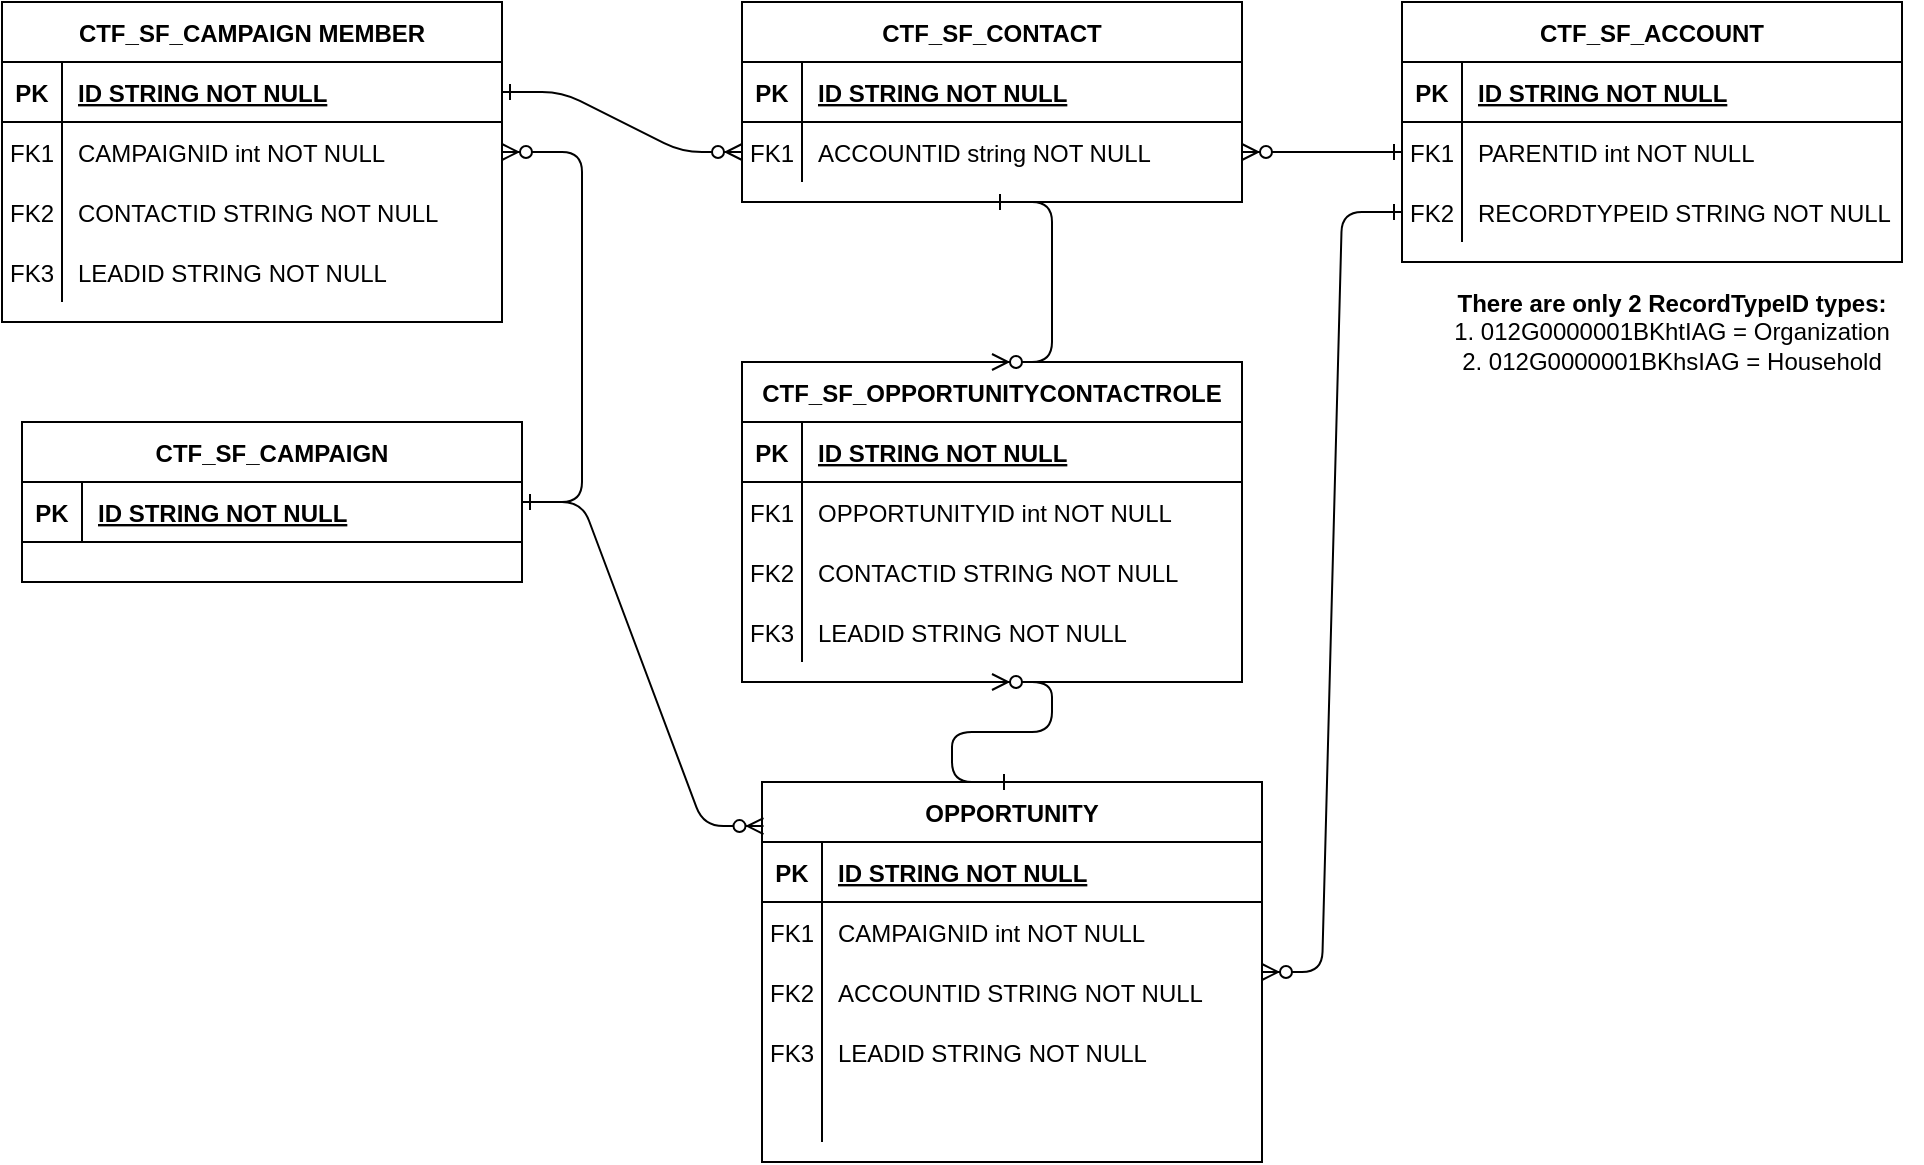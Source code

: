 <mxfile>
    <diagram id="R2lEEEUBdFMjLlhIrx00" name="Page-1">
        <mxGraphModel dx="786" dy="575" grid="1" gridSize="10" guides="1" tooltips="1" connect="1" arrows="1" fold="1" page="1" pageScale="1" pageWidth="850" pageHeight="1100" math="0" shadow="0" extFonts="Permanent Marker^https://fonts.googleapis.com/css?family=Permanent+Marker">
            <root>
                <mxCell id="0"/>
                <mxCell id="1" parent="0"/>
                <mxCell id="C-vyLk0tnHw3VtMMgP7b-1" value="" style="edgeStyle=entityRelationEdgeStyle;endArrow=ERzeroToMany;startArrow=ERone;endFill=1;startFill=0;" parent="1" source="C-vyLk0tnHw3VtMMgP7b-23" target="C-vyLk0tnHw3VtMMgP7b-6" edge="1">
                    <mxGeometry width="100" height="100" relative="1" as="geometry">
                        <mxPoint x="340" y="720" as="sourcePoint"/>
                        <mxPoint x="440" y="620" as="targetPoint"/>
                    </mxGeometry>
                </mxCell>
                <mxCell id="C-vyLk0tnHw3VtMMgP7b-12" value="" style="edgeStyle=entityRelationEdgeStyle;endArrow=ERzeroToMany;startArrow=ERone;endFill=1;startFill=0;" parent="1" source="C-vyLk0tnHw3VtMMgP7b-3" target="C-vyLk0tnHw3VtMMgP7b-17" edge="1">
                    <mxGeometry width="100" height="100" relative="1" as="geometry">
                        <mxPoint x="400" y="180" as="sourcePoint"/>
                        <mxPoint x="460" y="205" as="targetPoint"/>
                    </mxGeometry>
                </mxCell>
                <mxCell id="C-vyLk0tnHw3VtMMgP7b-2" value="CTF_SF_CAMPAIGN MEMBER" style="shape=table;startSize=30;container=1;collapsible=1;childLayout=tableLayout;fixedRows=1;rowLines=0;fontStyle=1;align=center;resizeLast=1;" parent="1" vertex="1">
                    <mxGeometry x="140" y="10" width="250" height="160" as="geometry">
                        <mxRectangle x="450" y="120" width="150" height="30" as="alternateBounds"/>
                    </mxGeometry>
                </mxCell>
                <mxCell id="C-vyLk0tnHw3VtMMgP7b-3" value="" style="shape=partialRectangle;collapsible=0;dropTarget=0;pointerEvents=0;fillColor=none;points=[[0,0.5],[1,0.5]];portConstraint=eastwest;top=0;left=0;right=0;bottom=1;" parent="C-vyLk0tnHw3VtMMgP7b-2" vertex="1">
                    <mxGeometry y="30" width="250" height="30" as="geometry"/>
                </mxCell>
                <mxCell id="C-vyLk0tnHw3VtMMgP7b-4" value="PK" style="shape=partialRectangle;overflow=hidden;connectable=0;fillColor=none;top=0;left=0;bottom=0;right=0;fontStyle=1;" parent="C-vyLk0tnHw3VtMMgP7b-3" vertex="1">
                    <mxGeometry width="30" height="30" as="geometry"/>
                </mxCell>
                <mxCell id="C-vyLk0tnHw3VtMMgP7b-5" value="ID STRING NOT NULL " style="shape=partialRectangle;overflow=hidden;connectable=0;fillColor=none;top=0;left=0;bottom=0;right=0;align=left;spacingLeft=6;fontStyle=5;" parent="C-vyLk0tnHw3VtMMgP7b-3" vertex="1">
                    <mxGeometry x="30" width="220" height="30" as="geometry"/>
                </mxCell>
                <mxCell id="C-vyLk0tnHw3VtMMgP7b-6" value="" style="shape=partialRectangle;collapsible=0;dropTarget=0;pointerEvents=0;fillColor=none;points=[[0,0.5],[1,0.5]];portConstraint=eastwest;top=0;left=0;right=0;bottom=0;" parent="C-vyLk0tnHw3VtMMgP7b-2" vertex="1">
                    <mxGeometry y="60" width="250" height="30" as="geometry"/>
                </mxCell>
                <mxCell id="C-vyLk0tnHw3VtMMgP7b-7" value="FK1" style="shape=partialRectangle;overflow=hidden;connectable=0;fillColor=none;top=0;left=0;bottom=0;right=0;" parent="C-vyLk0tnHw3VtMMgP7b-6" vertex="1">
                    <mxGeometry width="30" height="30" as="geometry"/>
                </mxCell>
                <mxCell id="C-vyLk0tnHw3VtMMgP7b-8" value="CAMPAIGNID int NOT NULL" style="shape=partialRectangle;overflow=hidden;connectable=0;fillColor=none;top=0;left=0;bottom=0;right=0;align=left;spacingLeft=6;" parent="C-vyLk0tnHw3VtMMgP7b-6" vertex="1">
                    <mxGeometry x="30" width="220" height="30" as="geometry"/>
                </mxCell>
                <mxCell id="C-vyLk0tnHw3VtMMgP7b-9" value="" style="shape=partialRectangle;collapsible=0;dropTarget=0;pointerEvents=0;fillColor=none;points=[[0,0.5],[1,0.5]];portConstraint=eastwest;top=0;left=0;right=0;bottom=0;" parent="C-vyLk0tnHw3VtMMgP7b-2" vertex="1">
                    <mxGeometry y="90" width="250" height="30" as="geometry"/>
                </mxCell>
                <mxCell id="C-vyLk0tnHw3VtMMgP7b-10" value="FK2" style="shape=partialRectangle;overflow=hidden;connectable=0;fillColor=none;top=0;left=0;bottom=0;right=0;" parent="C-vyLk0tnHw3VtMMgP7b-9" vertex="1">
                    <mxGeometry width="30" height="30" as="geometry"/>
                </mxCell>
                <mxCell id="C-vyLk0tnHw3VtMMgP7b-11" value="CONTACTID STRING NOT NULL" style="shape=partialRectangle;overflow=hidden;connectable=0;fillColor=none;top=0;left=0;bottom=0;right=0;align=left;spacingLeft=6;" parent="C-vyLk0tnHw3VtMMgP7b-9" vertex="1">
                    <mxGeometry x="30" width="220" height="30" as="geometry"/>
                </mxCell>
                <mxCell id="n5yl7cHQrkEVSj0UQ_Ea-1" value="" style="shape=partialRectangle;collapsible=0;dropTarget=0;pointerEvents=0;fillColor=none;points=[[0,0.5],[1,0.5]];portConstraint=eastwest;top=0;left=0;right=0;bottom=0;" parent="C-vyLk0tnHw3VtMMgP7b-2" vertex="1">
                    <mxGeometry y="120" width="250" height="30" as="geometry"/>
                </mxCell>
                <mxCell id="n5yl7cHQrkEVSj0UQ_Ea-2" value="FK3" style="shape=partialRectangle;overflow=hidden;connectable=0;fillColor=none;top=0;left=0;bottom=0;right=0;" parent="n5yl7cHQrkEVSj0UQ_Ea-1" vertex="1">
                    <mxGeometry width="30" height="30" as="geometry"/>
                </mxCell>
                <mxCell id="n5yl7cHQrkEVSj0UQ_Ea-3" value="LEADID STRING NOT NULL" style="shape=partialRectangle;overflow=hidden;connectable=0;fillColor=none;top=0;left=0;bottom=0;right=0;align=left;spacingLeft=6;" parent="n5yl7cHQrkEVSj0UQ_Ea-1" vertex="1">
                    <mxGeometry x="30" width="220" height="30" as="geometry"/>
                </mxCell>
                <mxCell id="C-vyLk0tnHw3VtMMgP7b-13" value="CTF_SF_CONTACT" style="shape=table;startSize=30;container=1;collapsible=1;childLayout=tableLayout;fixedRows=1;rowLines=0;fontStyle=1;align=center;resizeLast=1;" parent="1" vertex="1">
                    <mxGeometry x="510" y="10" width="250" height="100" as="geometry"/>
                </mxCell>
                <mxCell id="C-vyLk0tnHw3VtMMgP7b-14" value="" style="shape=partialRectangle;collapsible=0;dropTarget=0;pointerEvents=0;fillColor=none;points=[[0,0.5],[1,0.5]];portConstraint=eastwest;top=0;left=0;right=0;bottom=1;" parent="C-vyLk0tnHw3VtMMgP7b-13" vertex="1">
                    <mxGeometry y="30" width="250" height="30" as="geometry"/>
                </mxCell>
                <mxCell id="C-vyLk0tnHw3VtMMgP7b-15" value="PK" style="shape=partialRectangle;overflow=hidden;connectable=0;fillColor=none;top=0;left=0;bottom=0;right=0;fontStyle=1;" parent="C-vyLk0tnHw3VtMMgP7b-14" vertex="1">
                    <mxGeometry width="30" height="30" as="geometry"/>
                </mxCell>
                <mxCell id="C-vyLk0tnHw3VtMMgP7b-16" value="ID STRING NOT NULL " style="shape=partialRectangle;overflow=hidden;connectable=0;fillColor=none;top=0;left=0;bottom=0;right=0;align=left;spacingLeft=6;fontStyle=5;" parent="C-vyLk0tnHw3VtMMgP7b-14" vertex="1">
                    <mxGeometry x="30" width="220" height="30" as="geometry"/>
                </mxCell>
                <mxCell id="C-vyLk0tnHw3VtMMgP7b-17" value="" style="shape=partialRectangle;collapsible=0;dropTarget=0;pointerEvents=0;fillColor=none;points=[[0,0.5],[1,0.5]];portConstraint=eastwest;top=0;left=0;right=0;bottom=0;" parent="C-vyLk0tnHw3VtMMgP7b-13" vertex="1">
                    <mxGeometry y="60" width="250" height="30" as="geometry"/>
                </mxCell>
                <mxCell id="C-vyLk0tnHw3VtMMgP7b-18" value="FK1" style="shape=partialRectangle;overflow=hidden;connectable=0;fillColor=none;top=0;left=0;bottom=0;right=0;" parent="C-vyLk0tnHw3VtMMgP7b-17" vertex="1">
                    <mxGeometry width="30" height="30" as="geometry"/>
                </mxCell>
                <mxCell id="C-vyLk0tnHw3VtMMgP7b-19" value="ACCOUNTID string NOT NULL" style="shape=partialRectangle;overflow=hidden;connectable=0;fillColor=none;top=0;left=0;bottom=0;right=0;align=left;spacingLeft=6;" parent="C-vyLk0tnHw3VtMMgP7b-17" vertex="1">
                    <mxGeometry x="30" width="220" height="30" as="geometry"/>
                </mxCell>
                <mxCell id="C-vyLk0tnHw3VtMMgP7b-23" value="CTF_SF_CAMPAIGN" style="shape=table;startSize=30;container=1;collapsible=1;childLayout=tableLayout;fixedRows=1;rowLines=0;fontStyle=1;align=center;resizeLast=1;" parent="1" vertex="1">
                    <mxGeometry x="150" y="220" width="250" height="80" as="geometry"/>
                </mxCell>
                <mxCell id="C-vyLk0tnHw3VtMMgP7b-24" value="" style="shape=partialRectangle;collapsible=0;dropTarget=0;pointerEvents=0;fillColor=none;points=[[0,0.5],[1,0.5]];portConstraint=eastwest;top=0;left=0;right=0;bottom=1;" parent="C-vyLk0tnHw3VtMMgP7b-23" vertex="1">
                    <mxGeometry y="30" width="250" height="30" as="geometry"/>
                </mxCell>
                <mxCell id="C-vyLk0tnHw3VtMMgP7b-25" value="PK" style="shape=partialRectangle;overflow=hidden;connectable=0;fillColor=none;top=0;left=0;bottom=0;right=0;fontStyle=1;" parent="C-vyLk0tnHw3VtMMgP7b-24" vertex="1">
                    <mxGeometry width="30" height="30" as="geometry"/>
                </mxCell>
                <mxCell id="C-vyLk0tnHw3VtMMgP7b-26" value="ID STRING NOT NULL " style="shape=partialRectangle;overflow=hidden;connectable=0;fillColor=none;top=0;left=0;bottom=0;right=0;align=left;spacingLeft=6;fontStyle=5;" parent="C-vyLk0tnHw3VtMMgP7b-24" vertex="1">
                    <mxGeometry x="30" width="220" height="30" as="geometry"/>
                </mxCell>
                <mxCell id="n5yl7cHQrkEVSj0UQ_Ea-13" value="OPPORTUNITY" style="shape=table;startSize=30;container=1;collapsible=1;childLayout=tableLayout;fixedRows=1;rowLines=0;fontStyle=1;align=center;resizeLast=1;" parent="1" vertex="1">
                    <mxGeometry x="520" y="400" width="250" height="190" as="geometry">
                        <mxRectangle x="450" y="120" width="150" height="30" as="alternateBounds"/>
                    </mxGeometry>
                </mxCell>
                <mxCell id="n5yl7cHQrkEVSj0UQ_Ea-14" value="" style="shape=partialRectangle;collapsible=0;dropTarget=0;pointerEvents=0;fillColor=none;points=[[0,0.5],[1,0.5]];portConstraint=eastwest;top=0;left=0;right=0;bottom=1;" parent="n5yl7cHQrkEVSj0UQ_Ea-13" vertex="1">
                    <mxGeometry y="30" width="250" height="30" as="geometry"/>
                </mxCell>
                <mxCell id="n5yl7cHQrkEVSj0UQ_Ea-15" value="PK" style="shape=partialRectangle;overflow=hidden;connectable=0;fillColor=none;top=0;left=0;bottom=0;right=0;fontStyle=1;" parent="n5yl7cHQrkEVSj0UQ_Ea-14" vertex="1">
                    <mxGeometry width="30" height="30" as="geometry"/>
                </mxCell>
                <mxCell id="n5yl7cHQrkEVSj0UQ_Ea-16" value="ID STRING NOT NULL " style="shape=partialRectangle;overflow=hidden;connectable=0;fillColor=none;top=0;left=0;bottom=0;right=0;align=left;spacingLeft=6;fontStyle=5;" parent="n5yl7cHQrkEVSj0UQ_Ea-14" vertex="1">
                    <mxGeometry x="30" width="220" height="30" as="geometry"/>
                </mxCell>
                <mxCell id="n5yl7cHQrkEVSj0UQ_Ea-17" value="" style="shape=partialRectangle;collapsible=0;dropTarget=0;pointerEvents=0;fillColor=none;points=[[0,0.5],[1,0.5]];portConstraint=eastwest;top=0;left=0;right=0;bottom=0;" parent="n5yl7cHQrkEVSj0UQ_Ea-13" vertex="1">
                    <mxGeometry y="60" width="250" height="30" as="geometry"/>
                </mxCell>
                <mxCell id="n5yl7cHQrkEVSj0UQ_Ea-18" value="FK1" style="shape=partialRectangle;overflow=hidden;connectable=0;fillColor=none;top=0;left=0;bottom=0;right=0;" parent="n5yl7cHQrkEVSj0UQ_Ea-17" vertex="1">
                    <mxGeometry width="30" height="30" as="geometry"/>
                </mxCell>
                <mxCell id="n5yl7cHQrkEVSj0UQ_Ea-19" value="CAMPAIGNID int NOT NULL" style="shape=partialRectangle;overflow=hidden;connectable=0;fillColor=none;top=0;left=0;bottom=0;right=0;align=left;spacingLeft=6;" parent="n5yl7cHQrkEVSj0UQ_Ea-17" vertex="1">
                    <mxGeometry x="30" width="220" height="30" as="geometry"/>
                </mxCell>
                <mxCell id="n5yl7cHQrkEVSj0UQ_Ea-20" value="" style="shape=partialRectangle;collapsible=0;dropTarget=0;pointerEvents=0;fillColor=none;points=[[0,0.5],[1,0.5]];portConstraint=eastwest;top=0;left=0;right=0;bottom=0;" parent="n5yl7cHQrkEVSj0UQ_Ea-13" vertex="1">
                    <mxGeometry y="90" width="250" height="30" as="geometry"/>
                </mxCell>
                <mxCell id="n5yl7cHQrkEVSj0UQ_Ea-21" value="FK2" style="shape=partialRectangle;overflow=hidden;connectable=0;fillColor=none;top=0;left=0;bottom=0;right=0;" parent="n5yl7cHQrkEVSj0UQ_Ea-20" vertex="1">
                    <mxGeometry width="30" height="30" as="geometry"/>
                </mxCell>
                <mxCell id="n5yl7cHQrkEVSj0UQ_Ea-22" value="ACCOUNTID STRING NOT NULL" style="shape=partialRectangle;overflow=hidden;connectable=0;fillColor=none;top=0;left=0;bottom=0;right=0;align=left;spacingLeft=6;" parent="n5yl7cHQrkEVSj0UQ_Ea-20" vertex="1">
                    <mxGeometry x="30" width="220" height="30" as="geometry"/>
                </mxCell>
                <mxCell id="n5yl7cHQrkEVSj0UQ_Ea-23" value="" style="shape=partialRectangle;collapsible=0;dropTarget=0;pointerEvents=0;fillColor=none;points=[[0,0.5],[1,0.5]];portConstraint=eastwest;top=0;left=0;right=0;bottom=0;" parent="n5yl7cHQrkEVSj0UQ_Ea-13" vertex="1">
                    <mxGeometry y="120" width="250" height="30" as="geometry"/>
                </mxCell>
                <mxCell id="n5yl7cHQrkEVSj0UQ_Ea-24" value="FK3" style="shape=partialRectangle;overflow=hidden;connectable=0;fillColor=none;top=0;left=0;bottom=0;right=0;" parent="n5yl7cHQrkEVSj0UQ_Ea-23" vertex="1">
                    <mxGeometry width="30" height="30" as="geometry"/>
                </mxCell>
                <mxCell id="n5yl7cHQrkEVSj0UQ_Ea-25" value="LEADID STRING NOT NULL" style="shape=partialRectangle;overflow=hidden;connectable=0;fillColor=none;top=0;left=0;bottom=0;right=0;align=left;spacingLeft=6;" parent="n5yl7cHQrkEVSj0UQ_Ea-23" vertex="1">
                    <mxGeometry x="30" width="220" height="30" as="geometry"/>
                </mxCell>
                <mxCell id="n5yl7cHQrkEVSj0UQ_Ea-63" value="" style="shape=partialRectangle;collapsible=0;dropTarget=0;pointerEvents=0;fillColor=none;points=[[0,0.5],[1,0.5]];portConstraint=eastwest;top=0;left=0;right=0;bottom=0;" parent="n5yl7cHQrkEVSj0UQ_Ea-13" vertex="1">
                    <mxGeometry y="150" width="250" height="30" as="geometry"/>
                </mxCell>
                <mxCell id="n5yl7cHQrkEVSj0UQ_Ea-64" value="" style="shape=partialRectangle;overflow=hidden;connectable=0;fillColor=none;top=0;left=0;bottom=0;right=0;" parent="n5yl7cHQrkEVSj0UQ_Ea-63" vertex="1">
                    <mxGeometry width="30" height="30" as="geometry"/>
                </mxCell>
                <mxCell id="n5yl7cHQrkEVSj0UQ_Ea-65" value="" style="shape=partialRectangle;overflow=hidden;connectable=0;fillColor=none;top=0;left=0;bottom=0;right=0;align=left;spacingLeft=6;" parent="n5yl7cHQrkEVSj0UQ_Ea-63" vertex="1">
                    <mxGeometry x="30" width="220" height="30" as="geometry"/>
                </mxCell>
                <mxCell id="n5yl7cHQrkEVSj0UQ_Ea-27" value="CTF_SF_OPPORTUNITYCONTACTROLE" style="shape=table;startSize=30;container=1;collapsible=1;childLayout=tableLayout;fixedRows=1;rowLines=0;fontStyle=1;align=center;resizeLast=1;" parent="1" vertex="1">
                    <mxGeometry x="510" y="190" width="250" height="160" as="geometry">
                        <mxRectangle x="450" y="120" width="150" height="30" as="alternateBounds"/>
                    </mxGeometry>
                </mxCell>
                <mxCell id="n5yl7cHQrkEVSj0UQ_Ea-28" value="" style="shape=partialRectangle;collapsible=0;dropTarget=0;pointerEvents=0;fillColor=none;points=[[0,0.5],[1,0.5]];portConstraint=eastwest;top=0;left=0;right=0;bottom=1;" parent="n5yl7cHQrkEVSj0UQ_Ea-27" vertex="1">
                    <mxGeometry y="30" width="250" height="30" as="geometry"/>
                </mxCell>
                <mxCell id="n5yl7cHQrkEVSj0UQ_Ea-29" value="PK" style="shape=partialRectangle;overflow=hidden;connectable=0;fillColor=none;top=0;left=0;bottom=0;right=0;fontStyle=1;" parent="n5yl7cHQrkEVSj0UQ_Ea-28" vertex="1">
                    <mxGeometry width="30" height="30" as="geometry"/>
                </mxCell>
                <mxCell id="n5yl7cHQrkEVSj0UQ_Ea-30" value="ID STRING NOT NULL " style="shape=partialRectangle;overflow=hidden;connectable=0;fillColor=none;top=0;left=0;bottom=0;right=0;align=left;spacingLeft=6;fontStyle=5;" parent="n5yl7cHQrkEVSj0UQ_Ea-28" vertex="1">
                    <mxGeometry x="30" width="220" height="30" as="geometry"/>
                </mxCell>
                <mxCell id="n5yl7cHQrkEVSj0UQ_Ea-31" value="" style="shape=partialRectangle;collapsible=0;dropTarget=0;pointerEvents=0;fillColor=none;points=[[0,0.5],[1,0.5]];portConstraint=eastwest;top=0;left=0;right=0;bottom=0;" parent="n5yl7cHQrkEVSj0UQ_Ea-27" vertex="1">
                    <mxGeometry y="60" width="250" height="30" as="geometry"/>
                </mxCell>
                <mxCell id="n5yl7cHQrkEVSj0UQ_Ea-32" value="FK1" style="shape=partialRectangle;overflow=hidden;connectable=0;fillColor=none;top=0;left=0;bottom=0;right=0;" parent="n5yl7cHQrkEVSj0UQ_Ea-31" vertex="1">
                    <mxGeometry width="30" height="30" as="geometry"/>
                </mxCell>
                <mxCell id="n5yl7cHQrkEVSj0UQ_Ea-33" value="OPPORTUNITYID int NOT NULL" style="shape=partialRectangle;overflow=hidden;connectable=0;fillColor=none;top=0;left=0;bottom=0;right=0;align=left;spacingLeft=6;" parent="n5yl7cHQrkEVSj0UQ_Ea-31" vertex="1">
                    <mxGeometry x="30" width="220" height="30" as="geometry"/>
                </mxCell>
                <mxCell id="n5yl7cHQrkEVSj0UQ_Ea-34" value="" style="shape=partialRectangle;collapsible=0;dropTarget=0;pointerEvents=0;fillColor=none;points=[[0,0.5],[1,0.5]];portConstraint=eastwest;top=0;left=0;right=0;bottom=0;" parent="n5yl7cHQrkEVSj0UQ_Ea-27" vertex="1">
                    <mxGeometry y="90" width="250" height="30" as="geometry"/>
                </mxCell>
                <mxCell id="n5yl7cHQrkEVSj0UQ_Ea-35" value="FK2" style="shape=partialRectangle;overflow=hidden;connectable=0;fillColor=none;top=0;left=0;bottom=0;right=0;" parent="n5yl7cHQrkEVSj0UQ_Ea-34" vertex="1">
                    <mxGeometry width="30" height="30" as="geometry"/>
                </mxCell>
                <mxCell id="n5yl7cHQrkEVSj0UQ_Ea-36" value="CONTACTID STRING NOT NULL" style="shape=partialRectangle;overflow=hidden;connectable=0;fillColor=none;top=0;left=0;bottom=0;right=0;align=left;spacingLeft=6;" parent="n5yl7cHQrkEVSj0UQ_Ea-34" vertex="1">
                    <mxGeometry x="30" width="220" height="30" as="geometry"/>
                </mxCell>
                <mxCell id="n5yl7cHQrkEVSj0UQ_Ea-37" value="" style="shape=partialRectangle;collapsible=0;dropTarget=0;pointerEvents=0;fillColor=none;points=[[0,0.5],[1,0.5]];portConstraint=eastwest;top=0;left=0;right=0;bottom=0;" parent="n5yl7cHQrkEVSj0UQ_Ea-27" vertex="1">
                    <mxGeometry y="120" width="250" height="30" as="geometry"/>
                </mxCell>
                <mxCell id="n5yl7cHQrkEVSj0UQ_Ea-38" value="FK3" style="shape=partialRectangle;overflow=hidden;connectable=0;fillColor=none;top=0;left=0;bottom=0;right=0;" parent="n5yl7cHQrkEVSj0UQ_Ea-37" vertex="1">
                    <mxGeometry width="30" height="30" as="geometry"/>
                </mxCell>
                <mxCell id="n5yl7cHQrkEVSj0UQ_Ea-39" value="LEADID STRING NOT NULL" style="shape=partialRectangle;overflow=hidden;connectable=0;fillColor=none;top=0;left=0;bottom=0;right=0;align=left;spacingLeft=6;" parent="n5yl7cHQrkEVSj0UQ_Ea-37" vertex="1">
                    <mxGeometry x="30" width="220" height="30" as="geometry"/>
                </mxCell>
                <mxCell id="n5yl7cHQrkEVSj0UQ_Ea-41" value="" style="edgeStyle=entityRelationEdgeStyle;endArrow=ERzeroToMany;startArrow=ERone;endFill=1;startFill=0;entryX=0.5;entryY=0;entryDx=0;entryDy=0;exitX=0.5;exitY=1;exitDx=0;exitDy=0;" parent="1" source="C-vyLk0tnHw3VtMMgP7b-13" target="n5yl7cHQrkEVSj0UQ_Ea-27" edge="1">
                    <mxGeometry width="100" height="100" relative="1" as="geometry">
                        <mxPoint x="400" y="65" as="sourcePoint"/>
                        <mxPoint x="520" y="95" as="targetPoint"/>
                    </mxGeometry>
                </mxCell>
                <mxCell id="n5yl7cHQrkEVSj0UQ_Ea-42" value="" style="edgeStyle=entityRelationEdgeStyle;endArrow=ERzeroToMany;startArrow=ERone;endFill=1;startFill=0;entryX=0.5;entryY=1;entryDx=0;entryDy=0;exitX=0.5;exitY=0;exitDx=0;exitDy=0;" parent="1" source="n5yl7cHQrkEVSj0UQ_Ea-13" target="n5yl7cHQrkEVSj0UQ_Ea-27" edge="1">
                    <mxGeometry width="100" height="100" relative="1" as="geometry">
                        <mxPoint x="645" y="150" as="sourcePoint"/>
                        <mxPoint x="645" y="200" as="targetPoint"/>
                    </mxGeometry>
                </mxCell>
                <mxCell id="n5yl7cHQrkEVSj0UQ_Ea-43" value="CTF_SF_ACCOUNT" style="shape=table;startSize=30;container=1;collapsible=1;childLayout=tableLayout;fixedRows=1;rowLines=0;fontStyle=1;align=center;resizeLast=1;" parent="1" vertex="1">
                    <mxGeometry x="840" y="10" width="250" height="130" as="geometry"/>
                </mxCell>
                <mxCell id="n5yl7cHQrkEVSj0UQ_Ea-44" value="" style="shape=partialRectangle;collapsible=0;dropTarget=0;pointerEvents=0;fillColor=none;points=[[0,0.5],[1,0.5]];portConstraint=eastwest;top=0;left=0;right=0;bottom=1;" parent="n5yl7cHQrkEVSj0UQ_Ea-43" vertex="1">
                    <mxGeometry y="30" width="250" height="30" as="geometry"/>
                </mxCell>
                <mxCell id="n5yl7cHQrkEVSj0UQ_Ea-45" value="PK" style="shape=partialRectangle;overflow=hidden;connectable=0;fillColor=none;top=0;left=0;bottom=0;right=0;fontStyle=1;" parent="n5yl7cHQrkEVSj0UQ_Ea-44" vertex="1">
                    <mxGeometry width="30" height="30" as="geometry"/>
                </mxCell>
                <mxCell id="n5yl7cHQrkEVSj0UQ_Ea-46" value="ID STRING NOT NULL " style="shape=partialRectangle;overflow=hidden;connectable=0;fillColor=none;top=0;left=0;bottom=0;right=0;align=left;spacingLeft=6;fontStyle=5;" parent="n5yl7cHQrkEVSj0UQ_Ea-44" vertex="1">
                    <mxGeometry x="30" width="220" height="30" as="geometry"/>
                </mxCell>
                <mxCell id="n5yl7cHQrkEVSj0UQ_Ea-47" value="" style="shape=partialRectangle;collapsible=0;dropTarget=0;pointerEvents=0;fillColor=none;points=[[0,0.5],[1,0.5]];portConstraint=eastwest;top=0;left=0;right=0;bottom=0;" parent="n5yl7cHQrkEVSj0UQ_Ea-43" vertex="1">
                    <mxGeometry y="60" width="250" height="30" as="geometry"/>
                </mxCell>
                <mxCell id="n5yl7cHQrkEVSj0UQ_Ea-48" value="FK1" style="shape=partialRectangle;overflow=hidden;connectable=0;fillColor=none;top=0;left=0;bottom=0;right=0;" parent="n5yl7cHQrkEVSj0UQ_Ea-47" vertex="1">
                    <mxGeometry width="30" height="30" as="geometry"/>
                </mxCell>
                <mxCell id="n5yl7cHQrkEVSj0UQ_Ea-49" value="PARENTID int NOT NULL" style="shape=partialRectangle;overflow=hidden;connectable=0;fillColor=none;top=0;left=0;bottom=0;right=0;align=left;spacingLeft=6;" parent="n5yl7cHQrkEVSj0UQ_Ea-47" vertex="1">
                    <mxGeometry x="30" width="220" height="30" as="geometry"/>
                </mxCell>
                <mxCell id="n5yl7cHQrkEVSj0UQ_Ea-50" value="" style="shape=partialRectangle;collapsible=0;dropTarget=0;pointerEvents=0;fillColor=none;points=[[0,0.5],[1,0.5]];portConstraint=eastwest;top=0;left=0;right=0;bottom=0;" parent="n5yl7cHQrkEVSj0UQ_Ea-43" vertex="1">
                    <mxGeometry y="90" width="250" height="30" as="geometry"/>
                </mxCell>
                <mxCell id="n5yl7cHQrkEVSj0UQ_Ea-51" value="FK2" style="shape=partialRectangle;overflow=hidden;connectable=0;fillColor=none;top=0;left=0;bottom=0;right=0;" parent="n5yl7cHQrkEVSj0UQ_Ea-50" vertex="1">
                    <mxGeometry width="30" height="30" as="geometry"/>
                </mxCell>
                <mxCell id="n5yl7cHQrkEVSj0UQ_Ea-52" value="RECORDTYPEID STRING NOT NULL" style="shape=partialRectangle;overflow=hidden;connectable=0;fillColor=none;top=0;left=0;bottom=0;right=0;align=left;spacingLeft=6;" parent="n5yl7cHQrkEVSj0UQ_Ea-50" vertex="1">
                    <mxGeometry x="30" width="220" height="30" as="geometry"/>
                </mxCell>
                <mxCell id="n5yl7cHQrkEVSj0UQ_Ea-61" value="" style="edgeStyle=entityRelationEdgeStyle;endArrow=ERzeroToMany;startArrow=ERone;endFill=1;startFill=0;entryX=1;entryY=0.5;entryDx=0;entryDy=0;exitX=0;exitY=0.5;exitDx=0;exitDy=0;" parent="1" source="n5yl7cHQrkEVSj0UQ_Ea-47" target="C-vyLk0tnHw3VtMMgP7b-17" edge="1">
                    <mxGeometry width="100" height="100" relative="1" as="geometry">
                        <mxPoint x="645" y="120" as="sourcePoint"/>
                        <mxPoint x="645" y="200" as="targetPoint"/>
                    </mxGeometry>
                </mxCell>
                <mxCell id="n5yl7cHQrkEVSj0UQ_Ea-62" value="" style="edgeStyle=entityRelationEdgeStyle;endArrow=ERzeroToMany;startArrow=ERone;endFill=1;startFill=0;entryX=0.003;entryY=0.116;entryDx=0;entryDy=0;entryPerimeter=0;" parent="1" source="C-vyLk0tnHw3VtMMgP7b-23" target="n5yl7cHQrkEVSj0UQ_Ea-13" edge="1">
                    <mxGeometry width="100" height="100" relative="1" as="geometry">
                        <mxPoint x="655" y="410" as="sourcePoint"/>
                        <mxPoint x="645" y="360" as="targetPoint"/>
                    </mxGeometry>
                </mxCell>
                <mxCell id="n5yl7cHQrkEVSj0UQ_Ea-66" value="&lt;div&gt;&lt;b&gt;There are only 2 RecordTypeID types: &lt;/b&gt;&lt;br&gt;1. 012G0000001BKhtIAG = Organization&lt;/div&gt;&lt;div&gt;2. 012G0000001BKhsIAG = Household&lt;/div&gt;" style="text;html=1;strokeColor=none;fillColor=none;align=center;verticalAlign=middle;whiteSpace=wrap;rounded=0;" parent="1" vertex="1">
                    <mxGeometry x="850" y="130" width="250" height="90" as="geometry"/>
                </mxCell>
                <mxCell id="2" value="" style="edgeStyle=entityRelationEdgeStyle;endArrow=ERzeroToMany;startArrow=ERone;endFill=1;startFill=0;" edge="1" parent="1" source="n5yl7cHQrkEVSj0UQ_Ea-50" target="n5yl7cHQrkEVSj0UQ_Ea-13">
                    <mxGeometry width="100" height="100" relative="1" as="geometry">
                        <mxPoint x="920" y="290" as="sourcePoint"/>
                        <mxPoint x="840" y="290" as="targetPoint"/>
                    </mxGeometry>
                </mxCell>
            </root>
        </mxGraphModel>
    </diagram>
</mxfile>